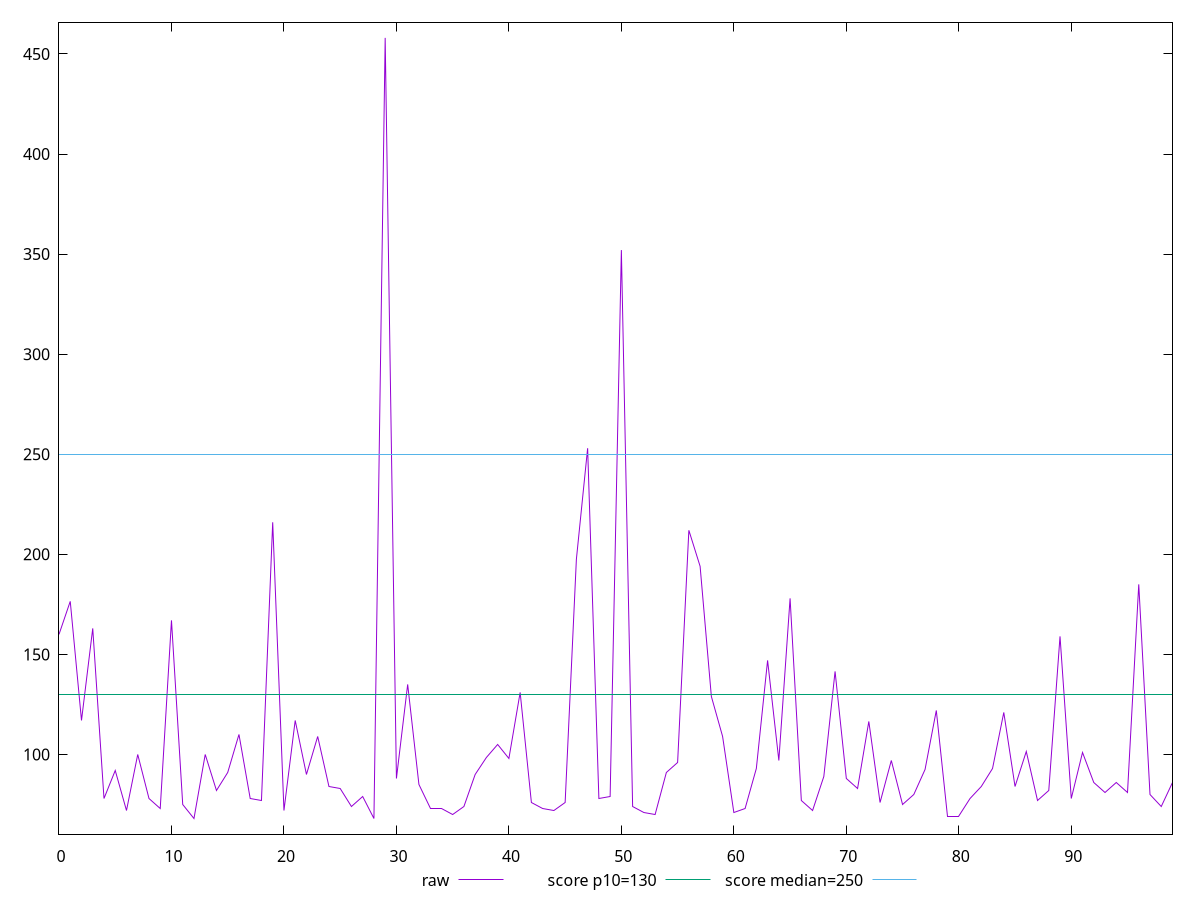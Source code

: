 reset

$raw <<EOF
0 160
1 176.5
2 117
3 163
4 78
5 92
6 72
7 100
8 78
9 73
10 167
11 75
12 68
13 100
14 82
15 91
16 110
17 78
18 77
19 216.00000000000023
20 72
21 117
22 90
23 109
24 84
25 83
26 74
27 79
28 68
29 458.00000000000045
30 88
31 135
32 85
33 73
34 73
35 70
36 74
37 90
38 98.5
39 105
40 98
41 131
42 76
43 73
44 72
45 76
46 197.50000000000023
47 253
48 78
49 79
50 352
51 74
52 71
53 70
54 91
55 96
56 212
57 194
58 129
59 109
60 71
61 73
62 93
63 147
64 97
65 177.99999999999955
66 77
67 72
68 89
69 141.5
70 88
71 83
72 116.5
73 76
74 97
75 75
76 80
77 92.5
78 122
79 69
80 69
81 78
82 84
83 93
84 121
85 84
86 101.5
87 77
88 82
89 159
90 78
91 101
92 86
93 81
94 86
95 81
96 185
97 80
98 74
99 86
EOF

set key outside below
set xrange [0:99]
set yrange [60.19999999999999:465.80000000000047]
set trange [60.19999999999999:465.80000000000047]
set terminal svg size 640, 500 enhanced background rgb 'white'
set output "report_00017_2021-02-10T15-08-03.406Z/max-potential-fid/samples/pages+cached+noadtech/raw/values.svg"

plot $raw title "raw" with line, \
     130 title "score p10=130", \
     250 title "score median=250"

reset
